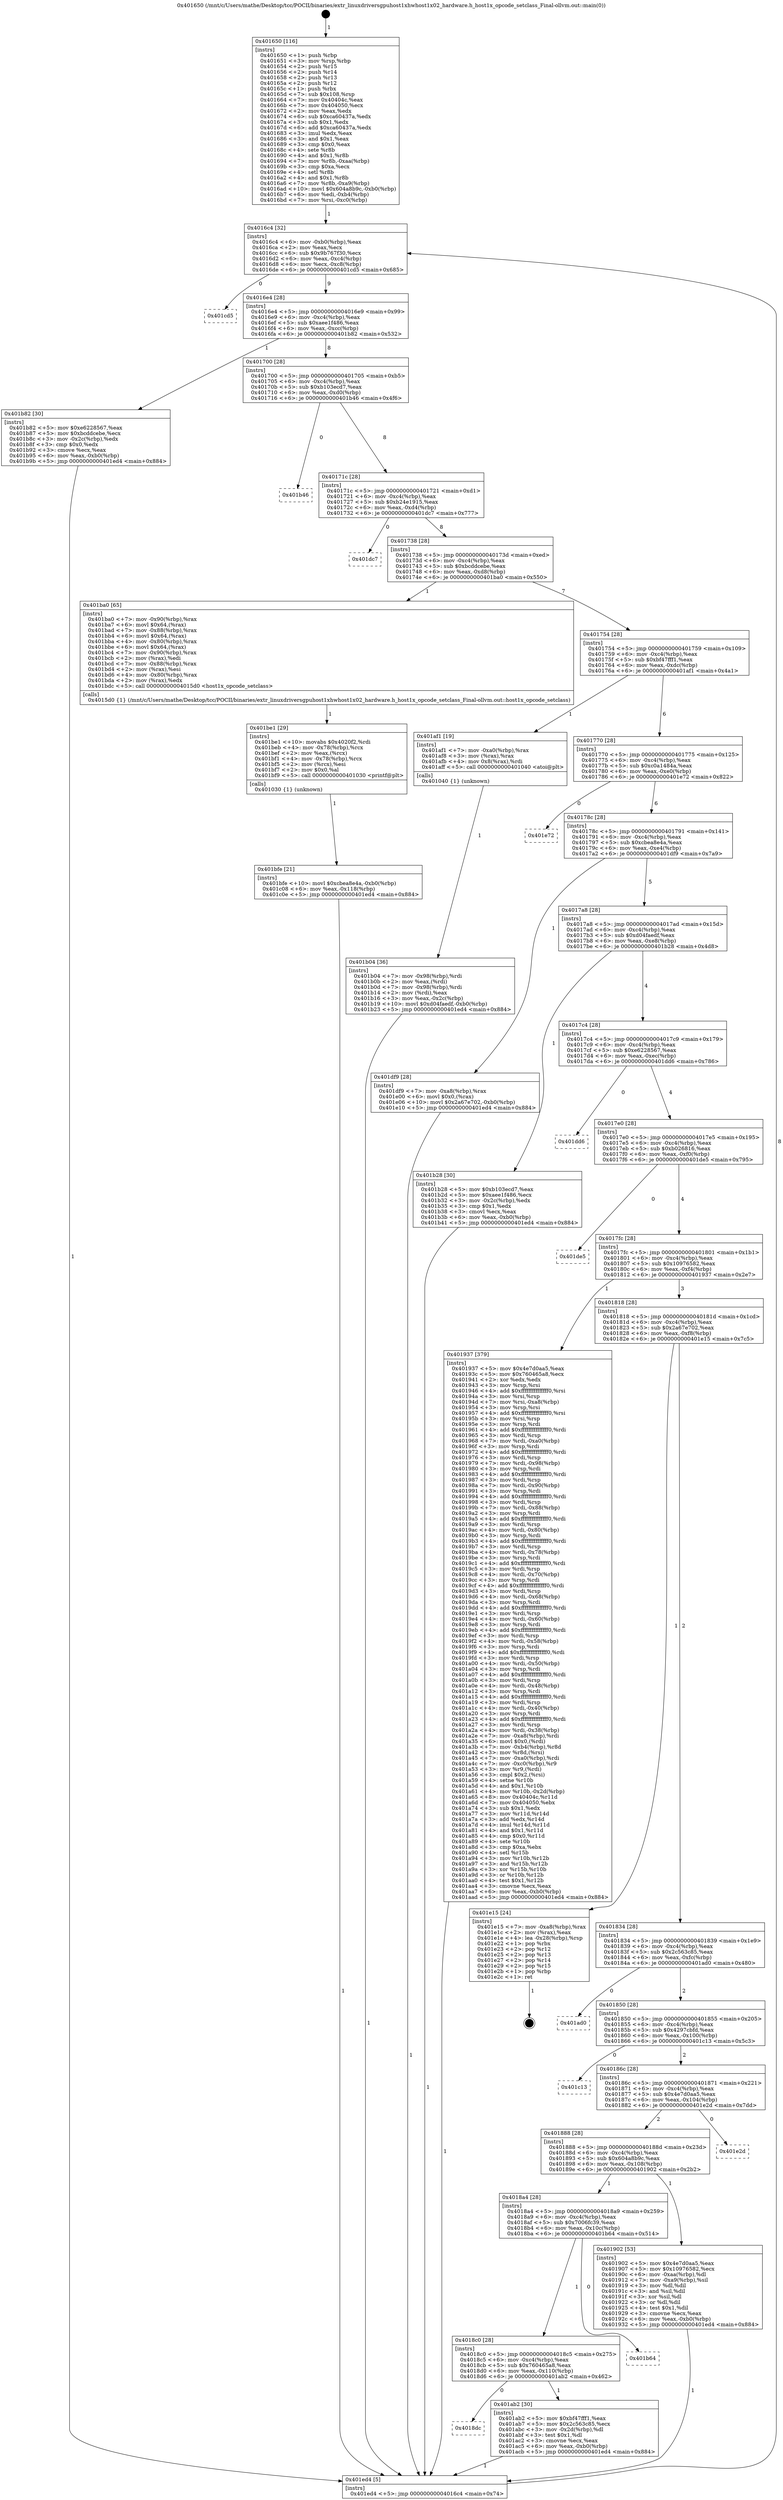digraph "0x401650" {
  label = "0x401650 (/mnt/c/Users/mathe/Desktop/tcc/POCII/binaries/extr_linuxdriversgpuhost1xhwhost1x02_hardware.h_host1x_opcode_setclass_Final-ollvm.out::main(0))"
  labelloc = "t"
  node[shape=record]

  Entry [label="",width=0.3,height=0.3,shape=circle,fillcolor=black,style=filled]
  "0x4016c4" [label="{
     0x4016c4 [32]\l
     | [instrs]\l
     &nbsp;&nbsp;0x4016c4 \<+6\>: mov -0xb0(%rbp),%eax\l
     &nbsp;&nbsp;0x4016ca \<+2\>: mov %eax,%ecx\l
     &nbsp;&nbsp;0x4016cc \<+6\>: sub $0x9b767f30,%ecx\l
     &nbsp;&nbsp;0x4016d2 \<+6\>: mov %eax,-0xc4(%rbp)\l
     &nbsp;&nbsp;0x4016d8 \<+6\>: mov %ecx,-0xc8(%rbp)\l
     &nbsp;&nbsp;0x4016de \<+6\>: je 0000000000401cd5 \<main+0x685\>\l
  }"]
  "0x401cd5" [label="{
     0x401cd5\l
  }", style=dashed]
  "0x4016e4" [label="{
     0x4016e4 [28]\l
     | [instrs]\l
     &nbsp;&nbsp;0x4016e4 \<+5\>: jmp 00000000004016e9 \<main+0x99\>\l
     &nbsp;&nbsp;0x4016e9 \<+6\>: mov -0xc4(%rbp),%eax\l
     &nbsp;&nbsp;0x4016ef \<+5\>: sub $0xaee1f486,%eax\l
     &nbsp;&nbsp;0x4016f4 \<+6\>: mov %eax,-0xcc(%rbp)\l
     &nbsp;&nbsp;0x4016fa \<+6\>: je 0000000000401b82 \<main+0x532\>\l
  }"]
  Exit [label="",width=0.3,height=0.3,shape=circle,fillcolor=black,style=filled,peripheries=2]
  "0x401b82" [label="{
     0x401b82 [30]\l
     | [instrs]\l
     &nbsp;&nbsp;0x401b82 \<+5\>: mov $0xe6228567,%eax\l
     &nbsp;&nbsp;0x401b87 \<+5\>: mov $0xbcddcebe,%ecx\l
     &nbsp;&nbsp;0x401b8c \<+3\>: mov -0x2c(%rbp),%edx\l
     &nbsp;&nbsp;0x401b8f \<+3\>: cmp $0x0,%edx\l
     &nbsp;&nbsp;0x401b92 \<+3\>: cmove %ecx,%eax\l
     &nbsp;&nbsp;0x401b95 \<+6\>: mov %eax,-0xb0(%rbp)\l
     &nbsp;&nbsp;0x401b9b \<+5\>: jmp 0000000000401ed4 \<main+0x884\>\l
  }"]
  "0x401700" [label="{
     0x401700 [28]\l
     | [instrs]\l
     &nbsp;&nbsp;0x401700 \<+5\>: jmp 0000000000401705 \<main+0xb5\>\l
     &nbsp;&nbsp;0x401705 \<+6\>: mov -0xc4(%rbp),%eax\l
     &nbsp;&nbsp;0x40170b \<+5\>: sub $0xb103ecd7,%eax\l
     &nbsp;&nbsp;0x401710 \<+6\>: mov %eax,-0xd0(%rbp)\l
     &nbsp;&nbsp;0x401716 \<+6\>: je 0000000000401b46 \<main+0x4f6\>\l
  }"]
  "0x401bfe" [label="{
     0x401bfe [21]\l
     | [instrs]\l
     &nbsp;&nbsp;0x401bfe \<+10\>: movl $0xcbea8e4a,-0xb0(%rbp)\l
     &nbsp;&nbsp;0x401c08 \<+6\>: mov %eax,-0x118(%rbp)\l
     &nbsp;&nbsp;0x401c0e \<+5\>: jmp 0000000000401ed4 \<main+0x884\>\l
  }"]
  "0x401b46" [label="{
     0x401b46\l
  }", style=dashed]
  "0x40171c" [label="{
     0x40171c [28]\l
     | [instrs]\l
     &nbsp;&nbsp;0x40171c \<+5\>: jmp 0000000000401721 \<main+0xd1\>\l
     &nbsp;&nbsp;0x401721 \<+6\>: mov -0xc4(%rbp),%eax\l
     &nbsp;&nbsp;0x401727 \<+5\>: sub $0xb24e1915,%eax\l
     &nbsp;&nbsp;0x40172c \<+6\>: mov %eax,-0xd4(%rbp)\l
     &nbsp;&nbsp;0x401732 \<+6\>: je 0000000000401dc7 \<main+0x777\>\l
  }"]
  "0x401be1" [label="{
     0x401be1 [29]\l
     | [instrs]\l
     &nbsp;&nbsp;0x401be1 \<+10\>: movabs $0x4020f2,%rdi\l
     &nbsp;&nbsp;0x401beb \<+4\>: mov -0x78(%rbp),%rcx\l
     &nbsp;&nbsp;0x401bef \<+2\>: mov %eax,(%rcx)\l
     &nbsp;&nbsp;0x401bf1 \<+4\>: mov -0x78(%rbp),%rcx\l
     &nbsp;&nbsp;0x401bf5 \<+2\>: mov (%rcx),%esi\l
     &nbsp;&nbsp;0x401bf7 \<+2\>: mov $0x0,%al\l
     &nbsp;&nbsp;0x401bf9 \<+5\>: call 0000000000401030 \<printf@plt\>\l
     | [calls]\l
     &nbsp;&nbsp;0x401030 \{1\} (unknown)\l
  }"]
  "0x401dc7" [label="{
     0x401dc7\l
  }", style=dashed]
  "0x401738" [label="{
     0x401738 [28]\l
     | [instrs]\l
     &nbsp;&nbsp;0x401738 \<+5\>: jmp 000000000040173d \<main+0xed\>\l
     &nbsp;&nbsp;0x40173d \<+6\>: mov -0xc4(%rbp),%eax\l
     &nbsp;&nbsp;0x401743 \<+5\>: sub $0xbcddcebe,%eax\l
     &nbsp;&nbsp;0x401748 \<+6\>: mov %eax,-0xd8(%rbp)\l
     &nbsp;&nbsp;0x40174e \<+6\>: je 0000000000401ba0 \<main+0x550\>\l
  }"]
  "0x401b04" [label="{
     0x401b04 [36]\l
     | [instrs]\l
     &nbsp;&nbsp;0x401b04 \<+7\>: mov -0x98(%rbp),%rdi\l
     &nbsp;&nbsp;0x401b0b \<+2\>: mov %eax,(%rdi)\l
     &nbsp;&nbsp;0x401b0d \<+7\>: mov -0x98(%rbp),%rdi\l
     &nbsp;&nbsp;0x401b14 \<+2\>: mov (%rdi),%eax\l
     &nbsp;&nbsp;0x401b16 \<+3\>: mov %eax,-0x2c(%rbp)\l
     &nbsp;&nbsp;0x401b19 \<+10\>: movl $0xd04faedf,-0xb0(%rbp)\l
     &nbsp;&nbsp;0x401b23 \<+5\>: jmp 0000000000401ed4 \<main+0x884\>\l
  }"]
  "0x401ba0" [label="{
     0x401ba0 [65]\l
     | [instrs]\l
     &nbsp;&nbsp;0x401ba0 \<+7\>: mov -0x90(%rbp),%rax\l
     &nbsp;&nbsp;0x401ba7 \<+6\>: movl $0x64,(%rax)\l
     &nbsp;&nbsp;0x401bad \<+7\>: mov -0x88(%rbp),%rax\l
     &nbsp;&nbsp;0x401bb4 \<+6\>: movl $0x64,(%rax)\l
     &nbsp;&nbsp;0x401bba \<+4\>: mov -0x80(%rbp),%rax\l
     &nbsp;&nbsp;0x401bbe \<+6\>: movl $0x64,(%rax)\l
     &nbsp;&nbsp;0x401bc4 \<+7\>: mov -0x90(%rbp),%rax\l
     &nbsp;&nbsp;0x401bcb \<+2\>: mov (%rax),%edi\l
     &nbsp;&nbsp;0x401bcd \<+7\>: mov -0x88(%rbp),%rax\l
     &nbsp;&nbsp;0x401bd4 \<+2\>: mov (%rax),%esi\l
     &nbsp;&nbsp;0x401bd6 \<+4\>: mov -0x80(%rbp),%rax\l
     &nbsp;&nbsp;0x401bda \<+2\>: mov (%rax),%edx\l
     &nbsp;&nbsp;0x401bdc \<+5\>: call 00000000004015d0 \<host1x_opcode_setclass\>\l
     | [calls]\l
     &nbsp;&nbsp;0x4015d0 \{1\} (/mnt/c/Users/mathe/Desktop/tcc/POCII/binaries/extr_linuxdriversgpuhost1xhwhost1x02_hardware.h_host1x_opcode_setclass_Final-ollvm.out::host1x_opcode_setclass)\l
  }"]
  "0x401754" [label="{
     0x401754 [28]\l
     | [instrs]\l
     &nbsp;&nbsp;0x401754 \<+5\>: jmp 0000000000401759 \<main+0x109\>\l
     &nbsp;&nbsp;0x401759 \<+6\>: mov -0xc4(%rbp),%eax\l
     &nbsp;&nbsp;0x40175f \<+5\>: sub $0xbf47fff1,%eax\l
     &nbsp;&nbsp;0x401764 \<+6\>: mov %eax,-0xdc(%rbp)\l
     &nbsp;&nbsp;0x40176a \<+6\>: je 0000000000401af1 \<main+0x4a1\>\l
  }"]
  "0x4018dc" [label="{
     0x4018dc\l
  }", style=dashed]
  "0x401af1" [label="{
     0x401af1 [19]\l
     | [instrs]\l
     &nbsp;&nbsp;0x401af1 \<+7\>: mov -0xa0(%rbp),%rax\l
     &nbsp;&nbsp;0x401af8 \<+3\>: mov (%rax),%rax\l
     &nbsp;&nbsp;0x401afb \<+4\>: mov 0x8(%rax),%rdi\l
     &nbsp;&nbsp;0x401aff \<+5\>: call 0000000000401040 \<atoi@plt\>\l
     | [calls]\l
     &nbsp;&nbsp;0x401040 \{1\} (unknown)\l
  }"]
  "0x401770" [label="{
     0x401770 [28]\l
     | [instrs]\l
     &nbsp;&nbsp;0x401770 \<+5\>: jmp 0000000000401775 \<main+0x125\>\l
     &nbsp;&nbsp;0x401775 \<+6\>: mov -0xc4(%rbp),%eax\l
     &nbsp;&nbsp;0x40177b \<+5\>: sub $0xc0a1484a,%eax\l
     &nbsp;&nbsp;0x401780 \<+6\>: mov %eax,-0xe0(%rbp)\l
     &nbsp;&nbsp;0x401786 \<+6\>: je 0000000000401e72 \<main+0x822\>\l
  }"]
  "0x401ab2" [label="{
     0x401ab2 [30]\l
     | [instrs]\l
     &nbsp;&nbsp;0x401ab2 \<+5\>: mov $0xbf47fff1,%eax\l
     &nbsp;&nbsp;0x401ab7 \<+5\>: mov $0x2c563c85,%ecx\l
     &nbsp;&nbsp;0x401abc \<+3\>: mov -0x2d(%rbp),%dl\l
     &nbsp;&nbsp;0x401abf \<+3\>: test $0x1,%dl\l
     &nbsp;&nbsp;0x401ac2 \<+3\>: cmovne %ecx,%eax\l
     &nbsp;&nbsp;0x401ac5 \<+6\>: mov %eax,-0xb0(%rbp)\l
     &nbsp;&nbsp;0x401acb \<+5\>: jmp 0000000000401ed4 \<main+0x884\>\l
  }"]
  "0x401e72" [label="{
     0x401e72\l
  }", style=dashed]
  "0x40178c" [label="{
     0x40178c [28]\l
     | [instrs]\l
     &nbsp;&nbsp;0x40178c \<+5\>: jmp 0000000000401791 \<main+0x141\>\l
     &nbsp;&nbsp;0x401791 \<+6\>: mov -0xc4(%rbp),%eax\l
     &nbsp;&nbsp;0x401797 \<+5\>: sub $0xcbea8e4a,%eax\l
     &nbsp;&nbsp;0x40179c \<+6\>: mov %eax,-0xe4(%rbp)\l
     &nbsp;&nbsp;0x4017a2 \<+6\>: je 0000000000401df9 \<main+0x7a9\>\l
  }"]
  "0x4018c0" [label="{
     0x4018c0 [28]\l
     | [instrs]\l
     &nbsp;&nbsp;0x4018c0 \<+5\>: jmp 00000000004018c5 \<main+0x275\>\l
     &nbsp;&nbsp;0x4018c5 \<+6\>: mov -0xc4(%rbp),%eax\l
     &nbsp;&nbsp;0x4018cb \<+5\>: sub $0x760465a8,%eax\l
     &nbsp;&nbsp;0x4018d0 \<+6\>: mov %eax,-0x110(%rbp)\l
     &nbsp;&nbsp;0x4018d6 \<+6\>: je 0000000000401ab2 \<main+0x462\>\l
  }"]
  "0x401df9" [label="{
     0x401df9 [28]\l
     | [instrs]\l
     &nbsp;&nbsp;0x401df9 \<+7\>: mov -0xa8(%rbp),%rax\l
     &nbsp;&nbsp;0x401e00 \<+6\>: movl $0x0,(%rax)\l
     &nbsp;&nbsp;0x401e06 \<+10\>: movl $0x2a67e702,-0xb0(%rbp)\l
     &nbsp;&nbsp;0x401e10 \<+5\>: jmp 0000000000401ed4 \<main+0x884\>\l
  }"]
  "0x4017a8" [label="{
     0x4017a8 [28]\l
     | [instrs]\l
     &nbsp;&nbsp;0x4017a8 \<+5\>: jmp 00000000004017ad \<main+0x15d\>\l
     &nbsp;&nbsp;0x4017ad \<+6\>: mov -0xc4(%rbp),%eax\l
     &nbsp;&nbsp;0x4017b3 \<+5\>: sub $0xd04faedf,%eax\l
     &nbsp;&nbsp;0x4017b8 \<+6\>: mov %eax,-0xe8(%rbp)\l
     &nbsp;&nbsp;0x4017be \<+6\>: je 0000000000401b28 \<main+0x4d8\>\l
  }"]
  "0x401b64" [label="{
     0x401b64\l
  }", style=dashed]
  "0x401b28" [label="{
     0x401b28 [30]\l
     | [instrs]\l
     &nbsp;&nbsp;0x401b28 \<+5\>: mov $0xb103ecd7,%eax\l
     &nbsp;&nbsp;0x401b2d \<+5\>: mov $0xaee1f486,%ecx\l
     &nbsp;&nbsp;0x401b32 \<+3\>: mov -0x2c(%rbp),%edx\l
     &nbsp;&nbsp;0x401b35 \<+3\>: cmp $0x1,%edx\l
     &nbsp;&nbsp;0x401b38 \<+3\>: cmovl %ecx,%eax\l
     &nbsp;&nbsp;0x401b3b \<+6\>: mov %eax,-0xb0(%rbp)\l
     &nbsp;&nbsp;0x401b41 \<+5\>: jmp 0000000000401ed4 \<main+0x884\>\l
  }"]
  "0x4017c4" [label="{
     0x4017c4 [28]\l
     | [instrs]\l
     &nbsp;&nbsp;0x4017c4 \<+5\>: jmp 00000000004017c9 \<main+0x179\>\l
     &nbsp;&nbsp;0x4017c9 \<+6\>: mov -0xc4(%rbp),%eax\l
     &nbsp;&nbsp;0x4017cf \<+5\>: sub $0xe6228567,%eax\l
     &nbsp;&nbsp;0x4017d4 \<+6\>: mov %eax,-0xec(%rbp)\l
     &nbsp;&nbsp;0x4017da \<+6\>: je 0000000000401dd6 \<main+0x786\>\l
  }"]
  "0x401650" [label="{
     0x401650 [116]\l
     | [instrs]\l
     &nbsp;&nbsp;0x401650 \<+1\>: push %rbp\l
     &nbsp;&nbsp;0x401651 \<+3\>: mov %rsp,%rbp\l
     &nbsp;&nbsp;0x401654 \<+2\>: push %r15\l
     &nbsp;&nbsp;0x401656 \<+2\>: push %r14\l
     &nbsp;&nbsp;0x401658 \<+2\>: push %r13\l
     &nbsp;&nbsp;0x40165a \<+2\>: push %r12\l
     &nbsp;&nbsp;0x40165c \<+1\>: push %rbx\l
     &nbsp;&nbsp;0x40165d \<+7\>: sub $0x108,%rsp\l
     &nbsp;&nbsp;0x401664 \<+7\>: mov 0x40404c,%eax\l
     &nbsp;&nbsp;0x40166b \<+7\>: mov 0x404050,%ecx\l
     &nbsp;&nbsp;0x401672 \<+2\>: mov %eax,%edx\l
     &nbsp;&nbsp;0x401674 \<+6\>: sub $0xca60437a,%edx\l
     &nbsp;&nbsp;0x40167a \<+3\>: sub $0x1,%edx\l
     &nbsp;&nbsp;0x40167d \<+6\>: add $0xca60437a,%edx\l
     &nbsp;&nbsp;0x401683 \<+3\>: imul %edx,%eax\l
     &nbsp;&nbsp;0x401686 \<+3\>: and $0x1,%eax\l
     &nbsp;&nbsp;0x401689 \<+3\>: cmp $0x0,%eax\l
     &nbsp;&nbsp;0x40168c \<+4\>: sete %r8b\l
     &nbsp;&nbsp;0x401690 \<+4\>: and $0x1,%r8b\l
     &nbsp;&nbsp;0x401694 \<+7\>: mov %r8b,-0xaa(%rbp)\l
     &nbsp;&nbsp;0x40169b \<+3\>: cmp $0xa,%ecx\l
     &nbsp;&nbsp;0x40169e \<+4\>: setl %r8b\l
     &nbsp;&nbsp;0x4016a2 \<+4\>: and $0x1,%r8b\l
     &nbsp;&nbsp;0x4016a6 \<+7\>: mov %r8b,-0xa9(%rbp)\l
     &nbsp;&nbsp;0x4016ad \<+10\>: movl $0x604a8b9c,-0xb0(%rbp)\l
     &nbsp;&nbsp;0x4016b7 \<+6\>: mov %edi,-0xb4(%rbp)\l
     &nbsp;&nbsp;0x4016bd \<+7\>: mov %rsi,-0xc0(%rbp)\l
  }"]
  "0x401dd6" [label="{
     0x401dd6\l
  }", style=dashed]
  "0x4017e0" [label="{
     0x4017e0 [28]\l
     | [instrs]\l
     &nbsp;&nbsp;0x4017e0 \<+5\>: jmp 00000000004017e5 \<main+0x195\>\l
     &nbsp;&nbsp;0x4017e5 \<+6\>: mov -0xc4(%rbp),%eax\l
     &nbsp;&nbsp;0x4017eb \<+5\>: sub $0xb026816,%eax\l
     &nbsp;&nbsp;0x4017f0 \<+6\>: mov %eax,-0xf0(%rbp)\l
     &nbsp;&nbsp;0x4017f6 \<+6\>: je 0000000000401de5 \<main+0x795\>\l
  }"]
  "0x401ed4" [label="{
     0x401ed4 [5]\l
     | [instrs]\l
     &nbsp;&nbsp;0x401ed4 \<+5\>: jmp 00000000004016c4 \<main+0x74\>\l
  }"]
  "0x401de5" [label="{
     0x401de5\l
  }", style=dashed]
  "0x4017fc" [label="{
     0x4017fc [28]\l
     | [instrs]\l
     &nbsp;&nbsp;0x4017fc \<+5\>: jmp 0000000000401801 \<main+0x1b1\>\l
     &nbsp;&nbsp;0x401801 \<+6\>: mov -0xc4(%rbp),%eax\l
     &nbsp;&nbsp;0x401807 \<+5\>: sub $0x10976582,%eax\l
     &nbsp;&nbsp;0x40180c \<+6\>: mov %eax,-0xf4(%rbp)\l
     &nbsp;&nbsp;0x401812 \<+6\>: je 0000000000401937 \<main+0x2e7\>\l
  }"]
  "0x4018a4" [label="{
     0x4018a4 [28]\l
     | [instrs]\l
     &nbsp;&nbsp;0x4018a4 \<+5\>: jmp 00000000004018a9 \<main+0x259\>\l
     &nbsp;&nbsp;0x4018a9 \<+6\>: mov -0xc4(%rbp),%eax\l
     &nbsp;&nbsp;0x4018af \<+5\>: sub $0x7006fc39,%eax\l
     &nbsp;&nbsp;0x4018b4 \<+6\>: mov %eax,-0x10c(%rbp)\l
     &nbsp;&nbsp;0x4018ba \<+6\>: je 0000000000401b64 \<main+0x514\>\l
  }"]
  "0x401937" [label="{
     0x401937 [379]\l
     | [instrs]\l
     &nbsp;&nbsp;0x401937 \<+5\>: mov $0x4e7d0aa5,%eax\l
     &nbsp;&nbsp;0x40193c \<+5\>: mov $0x760465a8,%ecx\l
     &nbsp;&nbsp;0x401941 \<+2\>: xor %edx,%edx\l
     &nbsp;&nbsp;0x401943 \<+3\>: mov %rsp,%rsi\l
     &nbsp;&nbsp;0x401946 \<+4\>: add $0xfffffffffffffff0,%rsi\l
     &nbsp;&nbsp;0x40194a \<+3\>: mov %rsi,%rsp\l
     &nbsp;&nbsp;0x40194d \<+7\>: mov %rsi,-0xa8(%rbp)\l
     &nbsp;&nbsp;0x401954 \<+3\>: mov %rsp,%rsi\l
     &nbsp;&nbsp;0x401957 \<+4\>: add $0xfffffffffffffff0,%rsi\l
     &nbsp;&nbsp;0x40195b \<+3\>: mov %rsi,%rsp\l
     &nbsp;&nbsp;0x40195e \<+3\>: mov %rsp,%rdi\l
     &nbsp;&nbsp;0x401961 \<+4\>: add $0xfffffffffffffff0,%rdi\l
     &nbsp;&nbsp;0x401965 \<+3\>: mov %rdi,%rsp\l
     &nbsp;&nbsp;0x401968 \<+7\>: mov %rdi,-0xa0(%rbp)\l
     &nbsp;&nbsp;0x40196f \<+3\>: mov %rsp,%rdi\l
     &nbsp;&nbsp;0x401972 \<+4\>: add $0xfffffffffffffff0,%rdi\l
     &nbsp;&nbsp;0x401976 \<+3\>: mov %rdi,%rsp\l
     &nbsp;&nbsp;0x401979 \<+7\>: mov %rdi,-0x98(%rbp)\l
     &nbsp;&nbsp;0x401980 \<+3\>: mov %rsp,%rdi\l
     &nbsp;&nbsp;0x401983 \<+4\>: add $0xfffffffffffffff0,%rdi\l
     &nbsp;&nbsp;0x401987 \<+3\>: mov %rdi,%rsp\l
     &nbsp;&nbsp;0x40198a \<+7\>: mov %rdi,-0x90(%rbp)\l
     &nbsp;&nbsp;0x401991 \<+3\>: mov %rsp,%rdi\l
     &nbsp;&nbsp;0x401994 \<+4\>: add $0xfffffffffffffff0,%rdi\l
     &nbsp;&nbsp;0x401998 \<+3\>: mov %rdi,%rsp\l
     &nbsp;&nbsp;0x40199b \<+7\>: mov %rdi,-0x88(%rbp)\l
     &nbsp;&nbsp;0x4019a2 \<+3\>: mov %rsp,%rdi\l
     &nbsp;&nbsp;0x4019a5 \<+4\>: add $0xfffffffffffffff0,%rdi\l
     &nbsp;&nbsp;0x4019a9 \<+3\>: mov %rdi,%rsp\l
     &nbsp;&nbsp;0x4019ac \<+4\>: mov %rdi,-0x80(%rbp)\l
     &nbsp;&nbsp;0x4019b0 \<+3\>: mov %rsp,%rdi\l
     &nbsp;&nbsp;0x4019b3 \<+4\>: add $0xfffffffffffffff0,%rdi\l
     &nbsp;&nbsp;0x4019b7 \<+3\>: mov %rdi,%rsp\l
     &nbsp;&nbsp;0x4019ba \<+4\>: mov %rdi,-0x78(%rbp)\l
     &nbsp;&nbsp;0x4019be \<+3\>: mov %rsp,%rdi\l
     &nbsp;&nbsp;0x4019c1 \<+4\>: add $0xfffffffffffffff0,%rdi\l
     &nbsp;&nbsp;0x4019c5 \<+3\>: mov %rdi,%rsp\l
     &nbsp;&nbsp;0x4019c8 \<+4\>: mov %rdi,-0x70(%rbp)\l
     &nbsp;&nbsp;0x4019cc \<+3\>: mov %rsp,%rdi\l
     &nbsp;&nbsp;0x4019cf \<+4\>: add $0xfffffffffffffff0,%rdi\l
     &nbsp;&nbsp;0x4019d3 \<+3\>: mov %rdi,%rsp\l
     &nbsp;&nbsp;0x4019d6 \<+4\>: mov %rdi,-0x68(%rbp)\l
     &nbsp;&nbsp;0x4019da \<+3\>: mov %rsp,%rdi\l
     &nbsp;&nbsp;0x4019dd \<+4\>: add $0xfffffffffffffff0,%rdi\l
     &nbsp;&nbsp;0x4019e1 \<+3\>: mov %rdi,%rsp\l
     &nbsp;&nbsp;0x4019e4 \<+4\>: mov %rdi,-0x60(%rbp)\l
     &nbsp;&nbsp;0x4019e8 \<+3\>: mov %rsp,%rdi\l
     &nbsp;&nbsp;0x4019eb \<+4\>: add $0xfffffffffffffff0,%rdi\l
     &nbsp;&nbsp;0x4019ef \<+3\>: mov %rdi,%rsp\l
     &nbsp;&nbsp;0x4019f2 \<+4\>: mov %rdi,-0x58(%rbp)\l
     &nbsp;&nbsp;0x4019f6 \<+3\>: mov %rsp,%rdi\l
     &nbsp;&nbsp;0x4019f9 \<+4\>: add $0xfffffffffffffff0,%rdi\l
     &nbsp;&nbsp;0x4019fd \<+3\>: mov %rdi,%rsp\l
     &nbsp;&nbsp;0x401a00 \<+4\>: mov %rdi,-0x50(%rbp)\l
     &nbsp;&nbsp;0x401a04 \<+3\>: mov %rsp,%rdi\l
     &nbsp;&nbsp;0x401a07 \<+4\>: add $0xfffffffffffffff0,%rdi\l
     &nbsp;&nbsp;0x401a0b \<+3\>: mov %rdi,%rsp\l
     &nbsp;&nbsp;0x401a0e \<+4\>: mov %rdi,-0x48(%rbp)\l
     &nbsp;&nbsp;0x401a12 \<+3\>: mov %rsp,%rdi\l
     &nbsp;&nbsp;0x401a15 \<+4\>: add $0xfffffffffffffff0,%rdi\l
     &nbsp;&nbsp;0x401a19 \<+3\>: mov %rdi,%rsp\l
     &nbsp;&nbsp;0x401a1c \<+4\>: mov %rdi,-0x40(%rbp)\l
     &nbsp;&nbsp;0x401a20 \<+3\>: mov %rsp,%rdi\l
     &nbsp;&nbsp;0x401a23 \<+4\>: add $0xfffffffffffffff0,%rdi\l
     &nbsp;&nbsp;0x401a27 \<+3\>: mov %rdi,%rsp\l
     &nbsp;&nbsp;0x401a2a \<+4\>: mov %rdi,-0x38(%rbp)\l
     &nbsp;&nbsp;0x401a2e \<+7\>: mov -0xa8(%rbp),%rdi\l
     &nbsp;&nbsp;0x401a35 \<+6\>: movl $0x0,(%rdi)\l
     &nbsp;&nbsp;0x401a3b \<+7\>: mov -0xb4(%rbp),%r8d\l
     &nbsp;&nbsp;0x401a42 \<+3\>: mov %r8d,(%rsi)\l
     &nbsp;&nbsp;0x401a45 \<+7\>: mov -0xa0(%rbp),%rdi\l
     &nbsp;&nbsp;0x401a4c \<+7\>: mov -0xc0(%rbp),%r9\l
     &nbsp;&nbsp;0x401a53 \<+3\>: mov %r9,(%rdi)\l
     &nbsp;&nbsp;0x401a56 \<+3\>: cmpl $0x2,(%rsi)\l
     &nbsp;&nbsp;0x401a59 \<+4\>: setne %r10b\l
     &nbsp;&nbsp;0x401a5d \<+4\>: and $0x1,%r10b\l
     &nbsp;&nbsp;0x401a61 \<+4\>: mov %r10b,-0x2d(%rbp)\l
     &nbsp;&nbsp;0x401a65 \<+8\>: mov 0x40404c,%r11d\l
     &nbsp;&nbsp;0x401a6d \<+7\>: mov 0x404050,%ebx\l
     &nbsp;&nbsp;0x401a74 \<+3\>: sub $0x1,%edx\l
     &nbsp;&nbsp;0x401a77 \<+3\>: mov %r11d,%r14d\l
     &nbsp;&nbsp;0x401a7a \<+3\>: add %edx,%r14d\l
     &nbsp;&nbsp;0x401a7d \<+4\>: imul %r14d,%r11d\l
     &nbsp;&nbsp;0x401a81 \<+4\>: and $0x1,%r11d\l
     &nbsp;&nbsp;0x401a85 \<+4\>: cmp $0x0,%r11d\l
     &nbsp;&nbsp;0x401a89 \<+4\>: sete %r10b\l
     &nbsp;&nbsp;0x401a8d \<+3\>: cmp $0xa,%ebx\l
     &nbsp;&nbsp;0x401a90 \<+4\>: setl %r15b\l
     &nbsp;&nbsp;0x401a94 \<+3\>: mov %r10b,%r12b\l
     &nbsp;&nbsp;0x401a97 \<+3\>: and %r15b,%r12b\l
     &nbsp;&nbsp;0x401a9a \<+3\>: xor %r15b,%r10b\l
     &nbsp;&nbsp;0x401a9d \<+3\>: or %r10b,%r12b\l
     &nbsp;&nbsp;0x401aa0 \<+4\>: test $0x1,%r12b\l
     &nbsp;&nbsp;0x401aa4 \<+3\>: cmovne %ecx,%eax\l
     &nbsp;&nbsp;0x401aa7 \<+6\>: mov %eax,-0xb0(%rbp)\l
     &nbsp;&nbsp;0x401aad \<+5\>: jmp 0000000000401ed4 \<main+0x884\>\l
  }"]
  "0x401818" [label="{
     0x401818 [28]\l
     | [instrs]\l
     &nbsp;&nbsp;0x401818 \<+5\>: jmp 000000000040181d \<main+0x1cd\>\l
     &nbsp;&nbsp;0x40181d \<+6\>: mov -0xc4(%rbp),%eax\l
     &nbsp;&nbsp;0x401823 \<+5\>: sub $0x2a67e702,%eax\l
     &nbsp;&nbsp;0x401828 \<+6\>: mov %eax,-0xf8(%rbp)\l
     &nbsp;&nbsp;0x40182e \<+6\>: je 0000000000401e15 \<main+0x7c5\>\l
  }"]
  "0x401902" [label="{
     0x401902 [53]\l
     | [instrs]\l
     &nbsp;&nbsp;0x401902 \<+5\>: mov $0x4e7d0aa5,%eax\l
     &nbsp;&nbsp;0x401907 \<+5\>: mov $0x10976582,%ecx\l
     &nbsp;&nbsp;0x40190c \<+6\>: mov -0xaa(%rbp),%dl\l
     &nbsp;&nbsp;0x401912 \<+7\>: mov -0xa9(%rbp),%sil\l
     &nbsp;&nbsp;0x401919 \<+3\>: mov %dl,%dil\l
     &nbsp;&nbsp;0x40191c \<+3\>: and %sil,%dil\l
     &nbsp;&nbsp;0x40191f \<+3\>: xor %sil,%dl\l
     &nbsp;&nbsp;0x401922 \<+3\>: or %dl,%dil\l
     &nbsp;&nbsp;0x401925 \<+4\>: test $0x1,%dil\l
     &nbsp;&nbsp;0x401929 \<+3\>: cmovne %ecx,%eax\l
     &nbsp;&nbsp;0x40192c \<+6\>: mov %eax,-0xb0(%rbp)\l
     &nbsp;&nbsp;0x401932 \<+5\>: jmp 0000000000401ed4 \<main+0x884\>\l
  }"]
  "0x401e15" [label="{
     0x401e15 [24]\l
     | [instrs]\l
     &nbsp;&nbsp;0x401e15 \<+7\>: mov -0xa8(%rbp),%rax\l
     &nbsp;&nbsp;0x401e1c \<+2\>: mov (%rax),%eax\l
     &nbsp;&nbsp;0x401e1e \<+4\>: lea -0x28(%rbp),%rsp\l
     &nbsp;&nbsp;0x401e22 \<+1\>: pop %rbx\l
     &nbsp;&nbsp;0x401e23 \<+2\>: pop %r12\l
     &nbsp;&nbsp;0x401e25 \<+2\>: pop %r13\l
     &nbsp;&nbsp;0x401e27 \<+2\>: pop %r14\l
     &nbsp;&nbsp;0x401e29 \<+2\>: pop %r15\l
     &nbsp;&nbsp;0x401e2b \<+1\>: pop %rbp\l
     &nbsp;&nbsp;0x401e2c \<+1\>: ret\l
  }"]
  "0x401834" [label="{
     0x401834 [28]\l
     | [instrs]\l
     &nbsp;&nbsp;0x401834 \<+5\>: jmp 0000000000401839 \<main+0x1e9\>\l
     &nbsp;&nbsp;0x401839 \<+6\>: mov -0xc4(%rbp),%eax\l
     &nbsp;&nbsp;0x40183f \<+5\>: sub $0x2c563c85,%eax\l
     &nbsp;&nbsp;0x401844 \<+6\>: mov %eax,-0xfc(%rbp)\l
     &nbsp;&nbsp;0x40184a \<+6\>: je 0000000000401ad0 \<main+0x480\>\l
  }"]
  "0x401888" [label="{
     0x401888 [28]\l
     | [instrs]\l
     &nbsp;&nbsp;0x401888 \<+5\>: jmp 000000000040188d \<main+0x23d\>\l
     &nbsp;&nbsp;0x40188d \<+6\>: mov -0xc4(%rbp),%eax\l
     &nbsp;&nbsp;0x401893 \<+5\>: sub $0x604a8b9c,%eax\l
     &nbsp;&nbsp;0x401898 \<+6\>: mov %eax,-0x108(%rbp)\l
     &nbsp;&nbsp;0x40189e \<+6\>: je 0000000000401902 \<main+0x2b2\>\l
  }"]
  "0x401ad0" [label="{
     0x401ad0\l
  }", style=dashed]
  "0x401850" [label="{
     0x401850 [28]\l
     | [instrs]\l
     &nbsp;&nbsp;0x401850 \<+5\>: jmp 0000000000401855 \<main+0x205\>\l
     &nbsp;&nbsp;0x401855 \<+6\>: mov -0xc4(%rbp),%eax\l
     &nbsp;&nbsp;0x40185b \<+5\>: sub $0x4297cbfd,%eax\l
     &nbsp;&nbsp;0x401860 \<+6\>: mov %eax,-0x100(%rbp)\l
     &nbsp;&nbsp;0x401866 \<+6\>: je 0000000000401c13 \<main+0x5c3\>\l
  }"]
  "0x401e2d" [label="{
     0x401e2d\l
  }", style=dashed]
  "0x401c13" [label="{
     0x401c13\l
  }", style=dashed]
  "0x40186c" [label="{
     0x40186c [28]\l
     | [instrs]\l
     &nbsp;&nbsp;0x40186c \<+5\>: jmp 0000000000401871 \<main+0x221\>\l
     &nbsp;&nbsp;0x401871 \<+6\>: mov -0xc4(%rbp),%eax\l
     &nbsp;&nbsp;0x401877 \<+5\>: sub $0x4e7d0aa5,%eax\l
     &nbsp;&nbsp;0x40187c \<+6\>: mov %eax,-0x104(%rbp)\l
     &nbsp;&nbsp;0x401882 \<+6\>: je 0000000000401e2d \<main+0x7dd\>\l
  }"]
  Entry -> "0x401650" [label=" 1"]
  "0x4016c4" -> "0x401cd5" [label=" 0"]
  "0x4016c4" -> "0x4016e4" [label=" 9"]
  "0x401e15" -> Exit [label=" 1"]
  "0x4016e4" -> "0x401b82" [label=" 1"]
  "0x4016e4" -> "0x401700" [label=" 8"]
  "0x401df9" -> "0x401ed4" [label=" 1"]
  "0x401700" -> "0x401b46" [label=" 0"]
  "0x401700" -> "0x40171c" [label=" 8"]
  "0x401bfe" -> "0x401ed4" [label=" 1"]
  "0x40171c" -> "0x401dc7" [label=" 0"]
  "0x40171c" -> "0x401738" [label=" 8"]
  "0x401be1" -> "0x401bfe" [label=" 1"]
  "0x401738" -> "0x401ba0" [label=" 1"]
  "0x401738" -> "0x401754" [label=" 7"]
  "0x401ba0" -> "0x401be1" [label=" 1"]
  "0x401754" -> "0x401af1" [label=" 1"]
  "0x401754" -> "0x401770" [label=" 6"]
  "0x401b82" -> "0x401ed4" [label=" 1"]
  "0x401770" -> "0x401e72" [label=" 0"]
  "0x401770" -> "0x40178c" [label=" 6"]
  "0x401b28" -> "0x401ed4" [label=" 1"]
  "0x40178c" -> "0x401df9" [label=" 1"]
  "0x40178c" -> "0x4017a8" [label=" 5"]
  "0x401af1" -> "0x401b04" [label=" 1"]
  "0x4017a8" -> "0x401b28" [label=" 1"]
  "0x4017a8" -> "0x4017c4" [label=" 4"]
  "0x401ab2" -> "0x401ed4" [label=" 1"]
  "0x4017c4" -> "0x401dd6" [label=" 0"]
  "0x4017c4" -> "0x4017e0" [label=" 4"]
  "0x401b04" -> "0x401ed4" [label=" 1"]
  "0x4017e0" -> "0x401de5" [label=" 0"]
  "0x4017e0" -> "0x4017fc" [label=" 4"]
  "0x4018a4" -> "0x4018c0" [label=" 1"]
  "0x4017fc" -> "0x401937" [label=" 1"]
  "0x4017fc" -> "0x401818" [label=" 3"]
  "0x4018a4" -> "0x401b64" [label=" 0"]
  "0x401818" -> "0x401e15" [label=" 1"]
  "0x401818" -> "0x401834" [label=" 2"]
  "0x4018c0" -> "0x4018dc" [label=" 0"]
  "0x401834" -> "0x401ad0" [label=" 0"]
  "0x401834" -> "0x401850" [label=" 2"]
  "0x4018c0" -> "0x401ab2" [label=" 1"]
  "0x401850" -> "0x401c13" [label=" 0"]
  "0x401850" -> "0x40186c" [label=" 2"]
  "0x401ed4" -> "0x4016c4" [label=" 8"]
  "0x40186c" -> "0x401e2d" [label=" 0"]
  "0x40186c" -> "0x401888" [label=" 2"]
  "0x401937" -> "0x401ed4" [label=" 1"]
  "0x401888" -> "0x401902" [label=" 1"]
  "0x401888" -> "0x4018a4" [label=" 1"]
  "0x401902" -> "0x401ed4" [label=" 1"]
  "0x401650" -> "0x4016c4" [label=" 1"]
}
